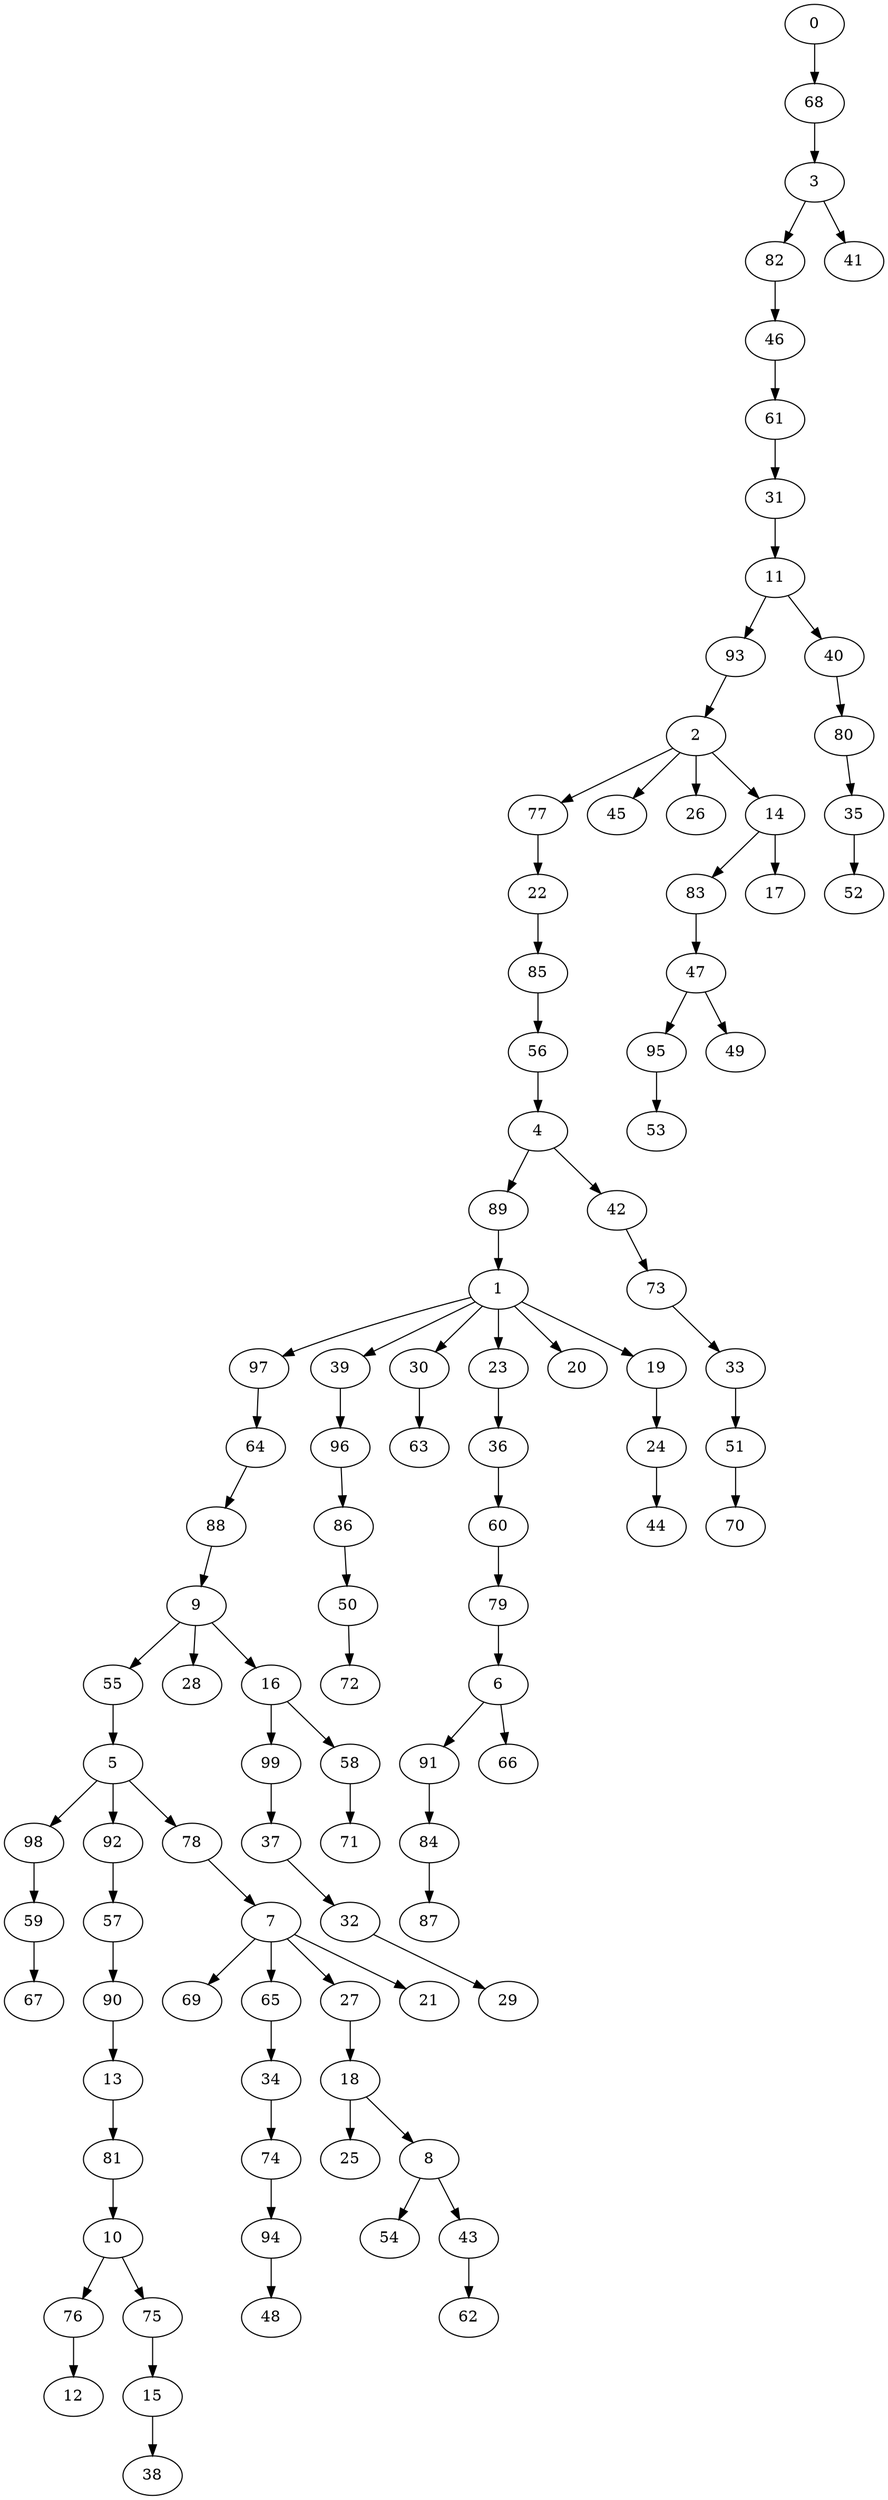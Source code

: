 digraph {
	0 [label=0]
	68 [label=68]
	3 [label=3]
	82 [label=82]
	46 [label=46]
	61 [label=61]
	31 [label=31]
	11 [label=11]
	93 [label=93]
	2 [label=2]
	77 [label=77]
	22 [label=22]
	85 [label=85]
	56 [label=56]
	4 [label=4]
	89 [label=89]
	1 [label=1]
	97 [label=97]
	64 [label=64]
	88 [label=88]
	9 [label=9]
	55 [label=55]
	5 [label=5]
	98 [label=98]
	59 [label=59]
	67 [label=67]
	92 [label=92]
	57 [label=57]
	90 [label=90]
	13 [label=13]
	81 [label=81]
	10 [label=10]
	76 [label=76]
	12 [label=12]
	75 [label=75]
	15 [label=15]
	38 [label=38]
	78 [label=78]
	7 [label=7]
	69 [label=69]
	65 [label=65]
	34 [label=34]
	74 [label=74]
	94 [label=94]
	48 [label=48]
	27 [label=27]
	18 [label=18]
	25 [label=25]
	8 [label=8]
	54 [label=54]
	43 [label=43]
	62 [label=62]
	21 [label=21]
	28 [label=28]
	16 [label=16]
	99 [label=99]
	37 [label=37]
	32 [label=32]
	29 [label=29]
	58 [label=58]
	71 [label=71]
	39 [label=39]
	96 [label=96]
	86 [label=86]
	50 [label=50]
	72 [label=72]
	30 [label=30]
	63 [label=63]
	23 [label=23]
	36 [label=36]
	60 [label=60]
	79 [label=79]
	6 [label=6]
	91 [label=91]
	84 [label=84]
	87 [label=87]
	66 [label=66]
	20 [label=20]
	19 [label=19]
	24 [label=24]
	44 [label=44]
	42 [label=42]
	73 [label=73]
	33 [label=33]
	51 [label=51]
	70 [label=70]
	45 [label=45]
	26 [label=26]
	14 [label=14]
	83 [label=83]
	47 [label=47]
	95 [label=95]
	53 [label=53]
	49 [label=49]
	17 [label=17]
	40 [label=40]
	80 [label=80]
	35 [label=35]
	52 [label=52]
	41 [label=41]
	0 -> 68
	68 -> 3
	3 -> 82
	82 -> 46
	46 -> 61
	61 -> 31
	31 -> 11
	11 -> 93
	93 -> 2
	2 -> 77
	77 -> 22
	22 -> 85
	85 -> 56
	56 -> 4
	4 -> 89
	89 -> 1
	1 -> 97
	97 -> 64
	64 -> 88
	88 -> 9
	9 -> 55
	55 -> 5
	5 -> 98
	98 -> 59
	59 -> 67
	5 -> 92
	92 -> 57
	57 -> 90
	90 -> 13
	13 -> 81
	81 -> 10
	10 -> 76
	76 -> 12
	10 -> 75
	75 -> 15
	15 -> 38
	5 -> 78
	78 -> 7
	7 -> 69
	7 -> 65
	65 -> 34
	34 -> 74
	74 -> 94
	94 -> 48
	7 -> 27
	27 -> 18
	18 -> 25
	18 -> 8
	8 -> 54
	8 -> 43
	43 -> 62
	7 -> 21
	9 -> 28
	9 -> 16
	16 -> 99
	99 -> 37
	37 -> 32
	32 -> 29
	16 -> 58
	58 -> 71
	1 -> 39
	39 -> 96
	96 -> 86
	86 -> 50
	50 -> 72
	1 -> 30
	30 -> 63
	1 -> 23
	23 -> 36
	36 -> 60
	60 -> 79
	79 -> 6
	6 -> 91
	91 -> 84
	84 -> 87
	6 -> 66
	1 -> 20
	1 -> 19
	19 -> 24
	24 -> 44
	4 -> 42
	42 -> 73
	73 -> 33
	33 -> 51
	51 -> 70
	2 -> 45
	2 -> 26
	2 -> 14
	14 -> 83
	83 -> 47
	47 -> 95
	95 -> 53
	47 -> 49
	14 -> 17
	11 -> 40
	40 -> 80
	80 -> 35
	35 -> 52
	3 -> 41
}
